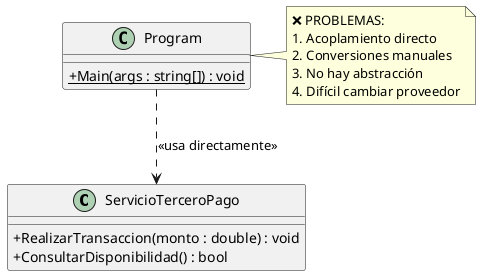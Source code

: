 @startuml
skinparam classAttributeIconSize 0

class ServicioTerceroPago {
  + RealizarTransaccion(monto : double) : void
  + ConsultarDisponibilidad() : bool
}

class Program {
  + {static} Main(args : string[]) : void
}

Program ..> ServicioTerceroPago : <<usa directamente>>

note right of Program
  ❌ PROBLEMAS:
  1. Acoplamiento directo
  2. Conversiones manuales
  3. No hay abstracción
  4. Difícil cambiar proveedor
end note

@enduml
